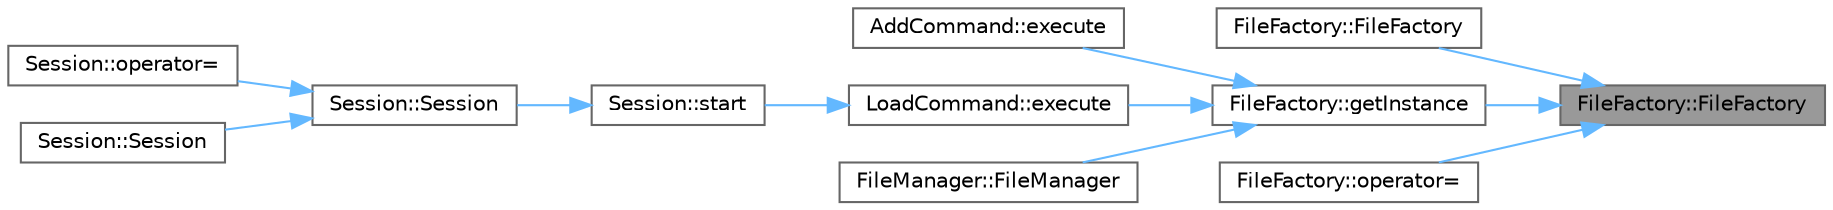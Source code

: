 digraph "FileFactory::FileFactory"
{
 // INTERACTIVE_SVG=YES
 // LATEX_PDF_SIZE
  bgcolor="transparent";
  edge [fontname=Helvetica,fontsize=10,labelfontname=Helvetica,labelfontsize=10];
  node [fontname=Helvetica,fontsize=10,shape=box,height=0.2,width=0.4];
  rankdir="RL";
  Node1 [id="Node000001",label="FileFactory::FileFactory",height=0.2,width=0.4,color="gray40", fillcolor="grey60", style="filled", fontcolor="black",tooltip=" "];
  Node1 -> Node2 [id="edge1_Node000001_Node000002",dir="back",color="steelblue1",style="solid",tooltip=" "];
  Node2 [id="Node000002",label="FileFactory::FileFactory",height=0.2,width=0.4,color="grey40", fillcolor="white", style="filled",URL="$class_file_factory.html#aacb1563a7ad94f590711c98fd16cd60f",tooltip=" "];
  Node1 -> Node3 [id="edge2_Node000001_Node000003",dir="back",color="steelblue1",style="solid",tooltip=" "];
  Node3 [id="Node000003",label="FileFactory::getInstance",height=0.2,width=0.4,color="grey40", fillcolor="white", style="filled",URL="$class_file_factory.html#abb61e398fd44b73c86c6551f20ae9c48",tooltip="Returns the singleton instance of the FileFactory."];
  Node3 -> Node4 [id="edge3_Node000003_Node000004",dir="back",color="steelblue1",style="solid",tooltip=" "];
  Node4 [id="Node000004",label="AddCommand::execute",height=0.2,width=0.4,color="grey40", fillcolor="white", style="filled",URL="$class_add_command.html#a60679f4845fb9b1f3442707f7ffc0913",tooltip="Executes the command on a session using input stream."];
  Node3 -> Node5 [id="edge4_Node000003_Node000005",dir="back",color="steelblue1",style="solid",tooltip=" "];
  Node5 [id="Node000005",label="LoadCommand::execute",height=0.2,width=0.4,color="grey40", fillcolor="white", style="filled",URL="$class_load_command.html#a5681107c5a99e4be45b3f00425aabd95",tooltip="Executes the command on a session using input stream."];
  Node5 -> Node6 [id="edge5_Node000005_Node000006",dir="back",color="steelblue1",style="solid",tooltip=" "];
  Node6 [id="Node000006",label="Session::start",height=0.2,width=0.4,color="grey40", fillcolor="white", style="filled",URL="$class_session.html#a47baf956cead0046fcbac45c572c70d3",tooltip="Starts a new session."];
  Node6 -> Node7 [id="edge6_Node000006_Node000007",dir="back",color="steelblue1",style="solid",tooltip=" "];
  Node7 [id="Node000007",label="Session::Session",height=0.2,width=0.4,color="grey40", fillcolor="white", style="filled",URL="$class_session.html#ad92ef09b872c9227e38a6efdd4d8a837",tooltip="Constructs a new session."];
  Node7 -> Node8 [id="edge7_Node000007_Node000008",dir="back",color="steelblue1",style="solid",tooltip=" "];
  Node8 [id="Node000008",label="Session::operator=",height=0.2,width=0.4,color="grey40", fillcolor="white", style="filled",URL="$class_session.html#a9b9df432bb38141e8b3c273a98ebfc44",tooltip=" "];
  Node7 -> Node9 [id="edge8_Node000007_Node000009",dir="back",color="steelblue1",style="solid",tooltip=" "];
  Node9 [id="Node000009",label="Session::Session",height=0.2,width=0.4,color="grey40", fillcolor="white", style="filled",URL="$class_session.html#ae7feb48f68be002e288bbab74b63afdb",tooltip="Sessions are not copyable."];
  Node3 -> Node10 [id="edge9_Node000003_Node000010",dir="back",color="steelblue1",style="solid",tooltip=" "];
  Node10 [id="Node000010",label="FileManager::FileManager",height=0.2,width=0.4,color="grey40", fillcolor="white", style="filled",URL="$class_file_manager.html#a8afd512c06be9daf140cc19d71f9b391",tooltip=" "];
  Node1 -> Node11 [id="edge10_Node000001_Node000011",dir="back",color="steelblue1",style="solid",tooltip=" "];
  Node11 [id="Node000011",label="FileFactory::operator=",height=0.2,width=0.4,color="grey40", fillcolor="white", style="filled",URL="$class_file_factory.html#ae9a5d44c6db2bd87757bf6631732060d",tooltip=" "];
}

